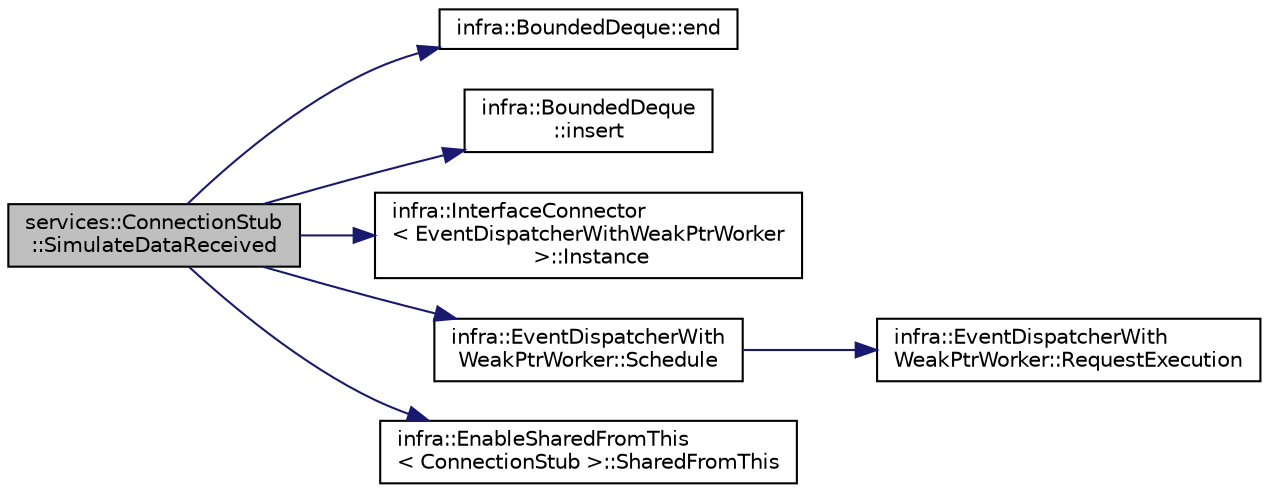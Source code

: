 digraph "services::ConnectionStub::SimulateDataReceived"
{
 // INTERACTIVE_SVG=YES
  edge [fontname="Helvetica",fontsize="10",labelfontname="Helvetica",labelfontsize="10"];
  node [fontname="Helvetica",fontsize="10",shape=record];
  rankdir="LR";
  Node29 [label="services::ConnectionStub\l::SimulateDataReceived",height=0.2,width=0.4,color="black", fillcolor="grey75", style="filled", fontcolor="black"];
  Node29 -> Node30 [color="midnightblue",fontsize="10",style="solid",fontname="Helvetica"];
  Node30 [label="infra::BoundedDeque::end",height=0.2,width=0.4,color="black", fillcolor="white", style="filled",URL="$d5/db7/classinfra_1_1_bounded_deque.html#a5a35a0944e4ed13a840c6be08aa1761c"];
  Node29 -> Node31 [color="midnightblue",fontsize="10",style="solid",fontname="Helvetica"];
  Node31 [label="infra::BoundedDeque\l::insert",height=0.2,width=0.4,color="black", fillcolor="white", style="filled",URL="$d5/db7/classinfra_1_1_bounded_deque.html#ada9c4e05fa965d4d57f3f2faf93c8838"];
  Node29 -> Node32 [color="midnightblue",fontsize="10",style="solid",fontname="Helvetica"];
  Node32 [label="infra::InterfaceConnector\l\< EventDispatcherWithWeakPtrWorker\l \>::Instance",height=0.2,width=0.4,color="black", fillcolor="white", style="filled",URL="$d3/d0e/classinfra_1_1_interface_connector.html#aed1d9e952d3d0dfa68e59ee4e868b380"];
  Node29 -> Node33 [color="midnightblue",fontsize="10",style="solid",fontname="Helvetica"];
  Node33 [label="infra::EventDispatcherWith\lWeakPtrWorker::Schedule",height=0.2,width=0.4,color="black", fillcolor="white", style="filled",URL="$de/d88/classinfra_1_1_event_dispatcher_with_weak_ptr_worker.html#a0444150202eeeeb51399634d6e24b13b"];
  Node33 -> Node34 [color="midnightblue",fontsize="10",style="solid",fontname="Helvetica"];
  Node34 [label="infra::EventDispatcherWith\lWeakPtrWorker::RequestExecution",height=0.2,width=0.4,color="black", fillcolor="white", style="filled",URL="$de/d88/classinfra_1_1_event_dispatcher_with_weak_ptr_worker.html#ac68250c0670ca6c8c2bfadb6cdbadff7"];
  Node29 -> Node35 [color="midnightblue",fontsize="10",style="solid",fontname="Helvetica"];
  Node35 [label="infra::EnableSharedFromThis\l\< ConnectionStub \>::SharedFromThis",height=0.2,width=0.4,color="black", fillcolor="white", style="filled",URL="$dd/df1/classinfra_1_1_enable_shared_from_this.html#af905d6b4aef4f252a28b1f4edebc99b3"];
}
